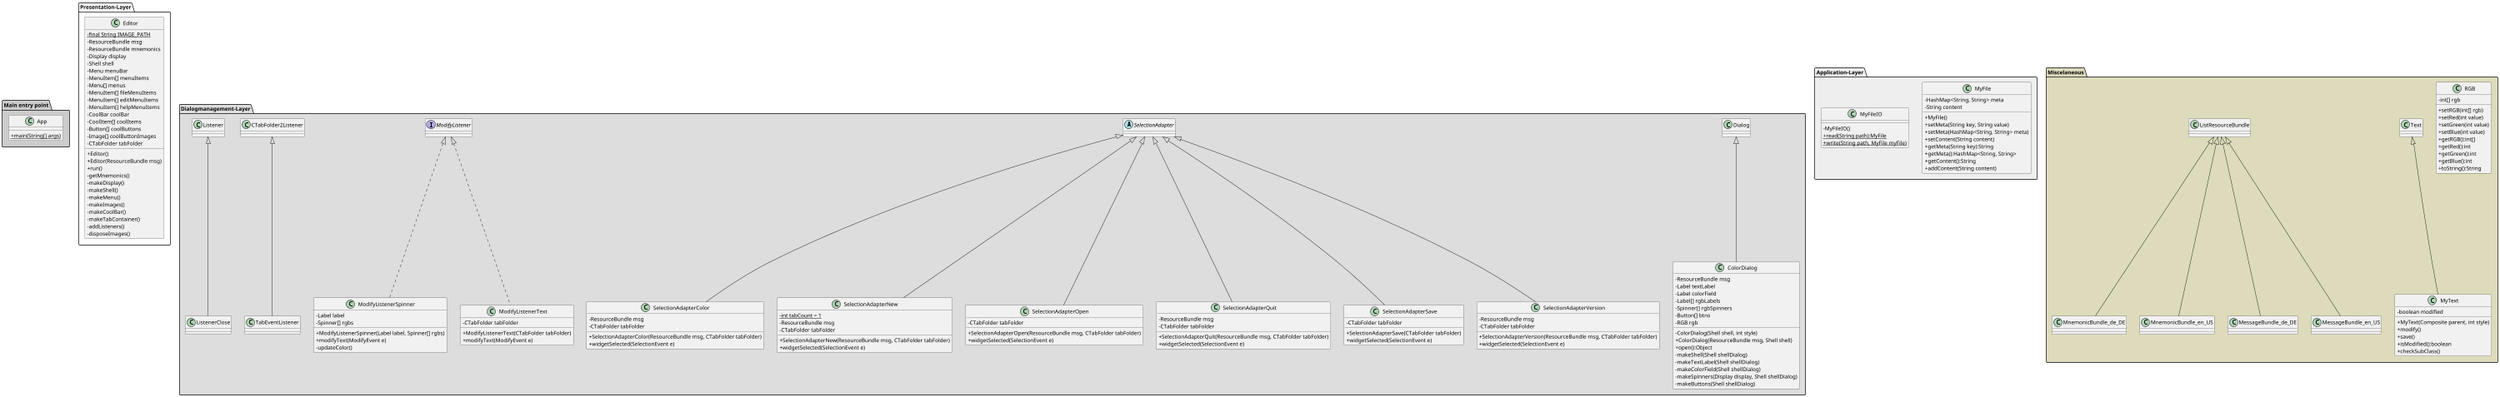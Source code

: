 @startuml
skinparam classAttributeIconSize 0
scale 3000 width

package "Main entry point" #CCCCCC {
    class App {
        +{static} main(String[] args)
    }
}

package "Presentation-Layer" {
    class Editor {
        -{static} final String IMAGE_PATH
        -ResourceBundle msg
        -ResourceBundle mnemonics
        -Display display
        -Shell shell
        -Menu menuBar
        -MenuItem[] menuItems
        -Menu[] menus
        -MenuItem[] fileMenuItems
        -MenuItem[] editMenuItems
        -MenuItem[] helpMenuItems
        -CoolBar coolBar
        -CoolItem[] coolItems
        -Button[] coolButtons
        -Image[] coolButtonImages
        -CTabFolder tabFolder

        +Editor()
        +Editor(ResourceBundle msg)
        +run()
        -getMnemonics()
        -makeDisplay()
        -makeShell()
        -makeMenu()
        -makeImages()
        -makeCoolBar()
        -makeTabContainer()
        -addListeners()
        -disposeImages()
    }
}

package "Dialogmanagement-Layer" #DDDDDD {
    class ColorDialog {
        -ResourceBundle msg
        -Label textLabel
        -Label colorField
        -Label[] rgbLabels
        -Spinner[] rgbSpinners
        -Button[] btns
        -RGB rgb
        
        -ColorDialog(Shell shell, int style)
        +ColorDialog(ResourceBundle msg, Shell shell)
        +open():Object
        -makeShell(Shell shellDialog)
        -makeTextLabel(Shell shellDialog)
        -makeColorField(Shell shellDialog)
        -makeSpinners(Display display, Shell shellDialog)
        -makeButtons(Shell shellDialog)
    }
    class Dialog {
    }
    class ModifyListenerSpinner {
        -Label label
        -Spinner[] rgbs

        +ModifyListenerSpinner(Label label, Spinner[] rgbs)
        +modifyText(ModifyEvent e)
        -updateColor()
    }
    class ModifyListenerText {
        -CTabFolder tabFolder
        
        +ModifyListenerText(CTabFolder tabFolder)
        +modifyText(ModifyEvent e)
    }
    class SelectionAdapterColor {
        -ResourceBundle msg
        -CTabFolder tabFolder
        +SelectionAdapterColor(ResourceBundle msg, CTabFolder tabFolder)
        +widgetSelected(SelectionEvent e)
    }
    class SelectionAdapterNew {
        -{static} int tabCount = 1
        -ResourceBundle msg
        -CTabFolder tabFolder
        +SelectionAdapterNew(ResourceBundle msg, CTabFolder tabFolder)
        +widgetSelected(SelectionEvent e)
    }
    class SelectionAdapterOpen {
        -CTabFolder tabFolder
        +SelectionAdapterOpen(ResourceBundle msg, CTabFolder tabFolder)
        +widgetSelected(SelectionEvent e)
    }
    class SelectionAdapterQuit {
        -ResourceBundle msg
        -CTabFolder tabFolder
        +SelectionAdapterQuit(ResourceBundle msg, CTabFolder tabFolder)
        +widgetSelected(SelectionEvent e)
    }
    class SelectionAdapterSave {
        -CTabFolder tabFolder
        +SelectionAdapterSave(CTabFolder tabFolder)
        +widgetSelected(SelectionEvent e)
    }
    class SelectionAdapterVersion {
        -ResourceBundle msg
        -CTabFolder tabFolder
        +SelectionAdapterVersion(ResourceBundle msg, CTabFolder tabFolder)
        +widgetSelected(SelectionEvent e)
    }
    abstract class SelectionAdapter {
    }
    interface ModifyListener {
    }
    class CTabFolder2Listener {
    }
    class Listener {
    }
    class TabEventListener {
    }
    class ListenerClose {
    }
}

package "Application-Layer" #EEEEEE {
    class MyFile {
        -HashMap<String, String> meta
        -String content
        +MyFile()
        +setMeta(String key, String value)
        +setMeta(HashMap<String, String> meta)
        +setContent(String content)
        +getMeta(String key):String
        +getMeta():HashMap<String, String>
        +getContent():String
        +addContent(String content)
    }
    class MyFileIO {
        -MyFileIO()
        +{static} read(String path):MyFile
        +{static} write(String path, MyFile myFile)
    }
}

package "Miscelaneous" #DDDBBB {
    class MyText {
        -boolean modified
        +MyText(Composite parent, int style)
        +modify()
        +save()
        +isModified():boolean
        +checkSubClass()
    }
    class RGB {
        -int[] rgb
        +setRGB(int[] rgb)
        +setRed(int value)
        +setGreen(int value)
        +setBlue(int value)
        +getRGB():int[]
        +getRed():int
        +getGreen():int
        +getBlue():int
        +toString():String
    }
    class Text {
    }
    class ListResourceBundle {
    }
    class MnemonicBundle_de_DE {
    }
    class MnemonicBundle_en_US {
    }
    class MessageBundle_de_DE {
    }
    class MessageBundle_en_US {
    }
}

Text <|-- MyText
Dialog <|-- ColorDialog
ListResourceBundle <|-- MnemonicBundle_de_DE
ListResourceBundle <|-- MessageBundle_de_DE
ListResourceBundle <|-- MnemonicBundle_en_US
ListResourceBundle <|-- MessageBundle_en_US

SelectionAdapter <|-- SelectionAdapterColor
SelectionAdapter <|-- SelectionAdapterNew
SelectionAdapter <|-- SelectionAdapterQuit
SelectionAdapter <|-- SelectionAdapterOpen
SelectionAdapter <|-- SelectionAdapterSave
SelectionAdapter <|-- SelectionAdapterVersion
ModifyListener <|.. ModifyListenerSpinner
ModifyListener <|.. ModifyListenerText
CTabFolder2Listener <|-- TabEventListener
Listener <|-- ListenerClose
@enduml


ColorDialog -- ModifyListenerSpinner
ColorDialog -- ModifyListenerText
ColorDialog -- RGB
Editor -- SelectionAdapterColor
Editor -- SelectionAdapterNew
Editor -- SelectionAdapterOpen
Editor -- SelectionAdapterSave
Editor -- SelectionAdapterQuit
Editor -- SelectionAdapterVersion
Editor -- ModifyListenerText
Editor -- TabEventListener
Editor -- ListenerClose
Editor -- MnemonicBundle_de_DE
Editor -- MnemonicBundle_en_US
Editor "1" *-- "*" MyText
MyFileIO -- MyFile
MessageBox -- SelectionAdapterVersion
MessageBox -- SelectionAdapterQuit
ModifyListenerSpinner -- RGB
SelectionAdapterColor -- RGB
SelectionAdapterSave -- MyFile
SelectionAdapterOpen -- MyFile
SelectionAdapterSave -- MyFileIO
SelectionAdapterOpen -- MyFileIO